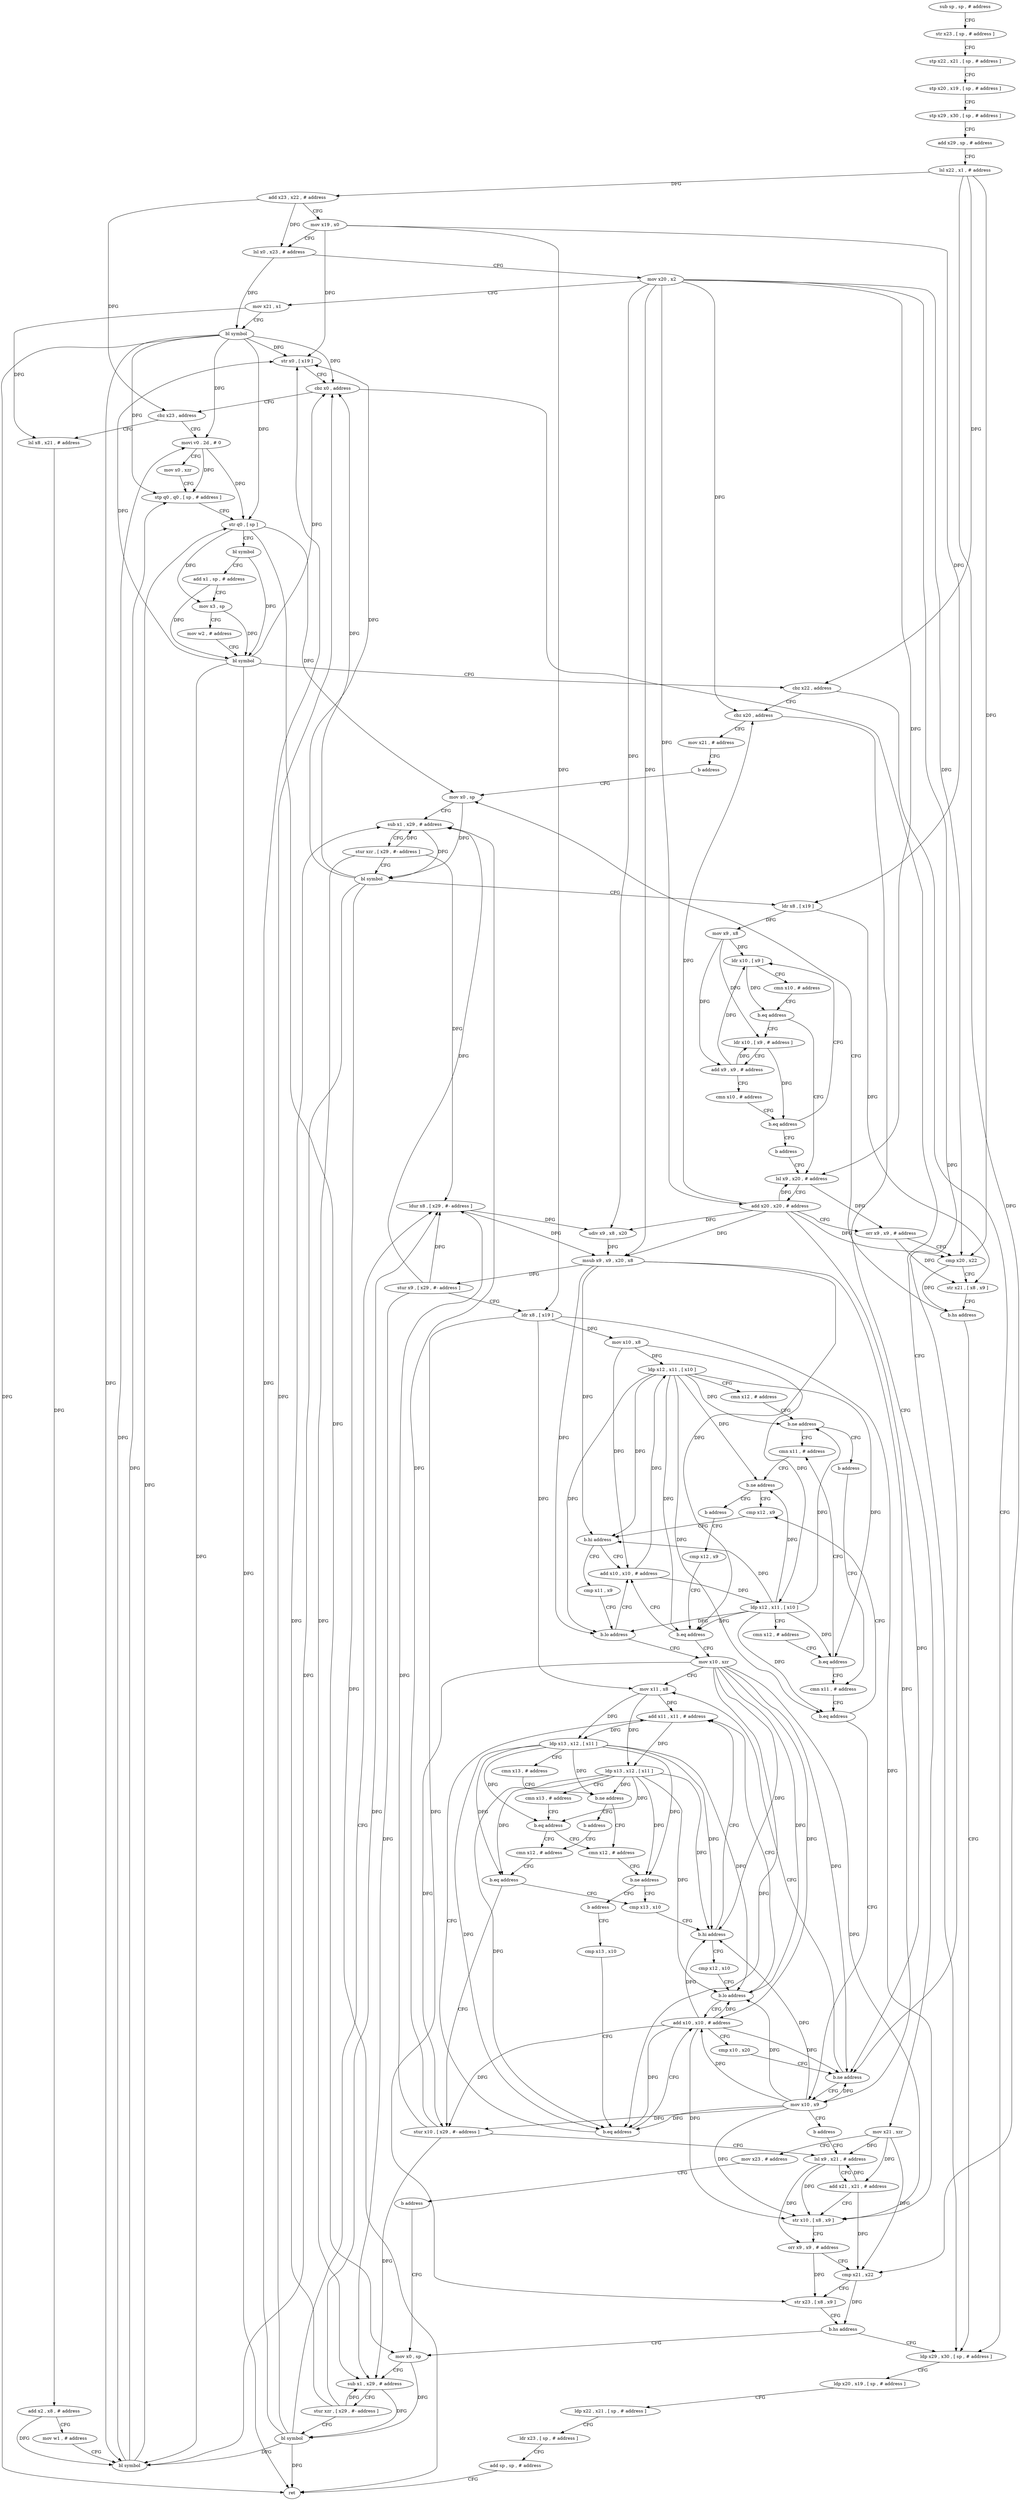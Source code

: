 digraph "func" {
"90624" [label = "sub sp , sp , # address" ]
"90628" [label = "str x23 , [ sp , # address ]" ]
"90632" [label = "stp x22 , x21 , [ sp , # address ]" ]
"90636" [label = "stp x20 , x19 , [ sp , # address ]" ]
"90640" [label = "stp x29 , x30 , [ sp , # address ]" ]
"90644" [label = "add x29 , sp , # address" ]
"90648" [label = "lsl x22 , x1 , # address" ]
"90652" [label = "add x23 , x22 , # address" ]
"90656" [label = "mov x19 , x0" ]
"90660" [label = "lsl x0 , x23 , # address" ]
"90664" [label = "mov x20 , x2" ]
"90668" [label = "mov x21 , x1" ]
"90672" [label = "bl symbol" ]
"90676" [label = "str x0 , [ x19 ]" ]
"90680" [label = "cbz x0 , address" ]
"91100" [label = "ldp x29 , x30 , [ sp , # address ]" ]
"90684" [label = "cbz x23 , address" ]
"91104" [label = "ldp x20 , x19 , [ sp , # address ]" ]
"91108" [label = "ldp x22 , x21 , [ sp , # address ]" ]
"91112" [label = "ldr x23 , [ sp , # address ]" ]
"91116" [label = "add sp , sp , # address" ]
"91120" [label = "ret" ]
"90704" [label = "movi v0 . 2d , # 0" ]
"90688" [label = "lsl x8 , x21 , # address" ]
"90708" [label = "mov x0 , xzr" ]
"90712" [label = "stp q0 , q0 , [ sp , # address ]" ]
"90716" [label = "str q0 , [ sp ]" ]
"90720" [label = "bl symbol" ]
"90724" [label = "add x1 , sp , # address" ]
"90728" [label = "mov x3 , sp" ]
"90732" [label = "mov w2 , # address" ]
"90736" [label = "bl symbol" ]
"90740" [label = "cbz x22 , address" ]
"90744" [label = "cbz x20 , address" ]
"90692" [label = "add x2 , x8 , # address" ]
"90696" [label = "mov w1 , # address" ]
"90700" [label = "bl symbol" ]
"91012" [label = "mov x21 , # address" ]
"90748" [label = "mov x21 , xzr" ]
"91016" [label = "b address" ]
"91044" [label = "mov x0 , sp" ]
"90752" [label = "mov x23 , # address" ]
"90756" [label = "b address" ]
"90792" [label = "mov x0 , sp" ]
"91048" [label = "sub x1 , x29 , # address" ]
"91052" [label = "stur xzr , [ x29 , #- address ]" ]
"91056" [label = "bl symbol" ]
"91060" [label = "ldr x8 , [ x19 ]" ]
"91064" [label = "mov x9 , x8" ]
"91068" [label = "ldr x10 , [ x9 ]" ]
"90796" [label = "sub x1 , x29 , # address" ]
"90800" [label = "stur xzr , [ x29 , #- address ]" ]
"90804" [label = "bl symbol" ]
"90808" [label = "ldur x8 , [ x29 , #- address ]" ]
"90812" [label = "udiv x9 , x8 , x20" ]
"90816" [label = "msub x9 , x9 , x20 , x8" ]
"90820" [label = "stur x9 , [ x29 , #- address ]" ]
"90824" [label = "ldr x8 , [ x19 ]" ]
"90828" [label = "mov x10 , x8" ]
"90832" [label = "ldp x12 , x11 , [ x10 ]" ]
"90836" [label = "cmn x12 , # address" ]
"90840" [label = "b.ne address" ]
"90872" [label = "cmn x11 , # address" ]
"90844" [label = "b address" ]
"91020" [label = "lsl x9 , x20 , # address" ]
"91024" [label = "add x20 , x20 , # address" ]
"91028" [label = "orr x9 , x9 , # address" ]
"91032" [label = "cmp x20 , x22" ]
"91036" [label = "str x21 , [ x8 , x9 ]" ]
"91040" [label = "b.hs address" ]
"91080" [label = "ldr x10 , [ x9 , # address ]" ]
"91084" [label = "add x9 , x9 , # address" ]
"91088" [label = "cmn x10 , # address" ]
"91092" [label = "b.eq address" ]
"91096" [label = "b address" ]
"90876" [label = "b.ne address" ]
"90892" [label = "cmp x12 , x9" ]
"90880" [label = "b address" ]
"90884" [label = "cmn x11 , # address" ]
"91072" [label = "cmn x10 , # address" ]
"91076" [label = "b.eq address" ]
"90896" [label = "b.hi address" ]
"90856" [label = "add x10 , x10 , # address" ]
"90900" [label = "cmp x11 , x9" ]
"90848" [label = "cmp x12 , x9" ]
"90888" [label = "b.eq address" ]
"91004" [label = "mov x10 , x9" ]
"90860" [label = "ldp x12 , x11 , [ x10 ]" ]
"90864" [label = "cmn x12 , # address" ]
"90868" [label = "b.eq address" ]
"90904" [label = "b.lo address" ]
"90908" [label = "mov x10 , xzr" ]
"90852" [label = "b.eq address" ]
"91008" [label = "b address" ]
"90764" [label = "lsl x9 , x21 , # address" ]
"90912" [label = "mov x11 , x8" ]
"90768" [label = "add x21 , x21 , # address" ]
"90772" [label = "str x10 , [ x8 , x9 ]" ]
"90776" [label = "orr x9 , x9 , # address" ]
"90780" [label = "cmp x21 , x22" ]
"90784" [label = "str x23 , [ x8 , x9 ]" ]
"90788" [label = "b.hs address" ]
"90956" [label = "cmn x12 , # address" ]
"90960" [label = "b.ne address" ]
"90976" [label = "cmp x13 , x10" ]
"90964" [label = "b address" ]
"90928" [label = "b address" ]
"90968" [label = "cmn x12 , # address" ]
"90980" [label = "b.hi address" ]
"90940" [label = "add x11 , x11 , # address" ]
"90984" [label = "cmp x12 , x10" ]
"90932" [label = "cmp x13 , x10" ]
"90972" [label = "b.eq address" ]
"90760" [label = "stur x10 , [ x29 , #- address ]" ]
"90944" [label = "ldp x13 , x12 , [ x11 ]" ]
"90948" [label = "cmn x13 , # address" ]
"90952" [label = "b.eq address" ]
"90988" [label = "b.lo address" ]
"90992" [label = "add x10 , x10 , # address" ]
"90936" [label = "b.eq address" ]
"90996" [label = "cmp x10 , x20" ]
"91000" [label = "b.ne address" ]
"90916" [label = "ldp x13 , x12 , [ x11 ]" ]
"90920" [label = "cmn x13 , # address" ]
"90924" [label = "b.ne address" ]
"90624" -> "90628" [ label = "CFG" ]
"90628" -> "90632" [ label = "CFG" ]
"90632" -> "90636" [ label = "CFG" ]
"90636" -> "90640" [ label = "CFG" ]
"90640" -> "90644" [ label = "CFG" ]
"90644" -> "90648" [ label = "CFG" ]
"90648" -> "90652" [ label = "DFG" ]
"90648" -> "90740" [ label = "DFG" ]
"90648" -> "91032" [ label = "DFG" ]
"90648" -> "90780" [ label = "DFG" ]
"90652" -> "90656" [ label = "CFG" ]
"90652" -> "90660" [ label = "DFG" ]
"90652" -> "90684" [ label = "DFG" ]
"90656" -> "90660" [ label = "CFG" ]
"90656" -> "90676" [ label = "DFG" ]
"90656" -> "91060" [ label = "DFG" ]
"90656" -> "90824" [ label = "DFG" ]
"90660" -> "90664" [ label = "CFG" ]
"90660" -> "90672" [ label = "DFG" ]
"90664" -> "90668" [ label = "CFG" ]
"90664" -> "90744" [ label = "DFG" ]
"90664" -> "90812" [ label = "DFG" ]
"90664" -> "90816" [ label = "DFG" ]
"90664" -> "91020" [ label = "DFG" ]
"90664" -> "91024" [ label = "DFG" ]
"90664" -> "91032" [ label = "DFG" ]
"90664" -> "91000" [ label = "DFG" ]
"90668" -> "90672" [ label = "CFG" ]
"90668" -> "90688" [ label = "DFG" ]
"90672" -> "90676" [ label = "DFG" ]
"90672" -> "90680" [ label = "DFG" ]
"90672" -> "91120" [ label = "DFG" ]
"90672" -> "90700" [ label = "DFG" ]
"90672" -> "90704" [ label = "DFG" ]
"90672" -> "90712" [ label = "DFG" ]
"90672" -> "90716" [ label = "DFG" ]
"90676" -> "90680" [ label = "CFG" ]
"90680" -> "91100" [ label = "CFG" ]
"90680" -> "90684" [ label = "CFG" ]
"91100" -> "91104" [ label = "CFG" ]
"90684" -> "90704" [ label = "CFG" ]
"90684" -> "90688" [ label = "CFG" ]
"91104" -> "91108" [ label = "CFG" ]
"91108" -> "91112" [ label = "CFG" ]
"91112" -> "91116" [ label = "CFG" ]
"91116" -> "91120" [ label = "CFG" ]
"90704" -> "90708" [ label = "CFG" ]
"90704" -> "90712" [ label = "DFG" ]
"90704" -> "90716" [ label = "DFG" ]
"90688" -> "90692" [ label = "DFG" ]
"90708" -> "90712" [ label = "CFG" ]
"90712" -> "90716" [ label = "CFG" ]
"90716" -> "90720" [ label = "CFG" ]
"90716" -> "90728" [ label = "DFG" ]
"90716" -> "91044" [ label = "DFG" ]
"90716" -> "90792" [ label = "DFG" ]
"90720" -> "90724" [ label = "CFG" ]
"90720" -> "90736" [ label = "DFG" ]
"90724" -> "90728" [ label = "CFG" ]
"90724" -> "90736" [ label = "DFG" ]
"90728" -> "90732" [ label = "CFG" ]
"90728" -> "90736" [ label = "DFG" ]
"90732" -> "90736" [ label = "CFG" ]
"90736" -> "90740" [ label = "CFG" ]
"90736" -> "90676" [ label = "DFG" ]
"90736" -> "90680" [ label = "DFG" ]
"90736" -> "91120" [ label = "DFG" ]
"90736" -> "90700" [ label = "DFG" ]
"90740" -> "91100" [ label = "CFG" ]
"90740" -> "90744" [ label = "CFG" ]
"90744" -> "91012" [ label = "CFG" ]
"90744" -> "90748" [ label = "CFG" ]
"90692" -> "90696" [ label = "CFG" ]
"90692" -> "90700" [ label = "DFG" ]
"90696" -> "90700" [ label = "CFG" ]
"90700" -> "90704" [ label = "DFG" ]
"90700" -> "90712" [ label = "DFG" ]
"90700" -> "90716" [ label = "DFG" ]
"91012" -> "91016" [ label = "CFG" ]
"90748" -> "90752" [ label = "CFG" ]
"90748" -> "90764" [ label = "DFG" ]
"90748" -> "90768" [ label = "DFG" ]
"90748" -> "90780" [ label = "DFG" ]
"91016" -> "91044" [ label = "CFG" ]
"91044" -> "91048" [ label = "CFG" ]
"91044" -> "91056" [ label = "DFG" ]
"90752" -> "90756" [ label = "CFG" ]
"90756" -> "90792" [ label = "CFG" ]
"90792" -> "90796" [ label = "CFG" ]
"90792" -> "90804" [ label = "DFG" ]
"91048" -> "91052" [ label = "CFG" ]
"91048" -> "91056" [ label = "DFG" ]
"91052" -> "91056" [ label = "CFG" ]
"91052" -> "91048" [ label = "DFG" ]
"91052" -> "90808" [ label = "DFG" ]
"91052" -> "90796" [ label = "DFG" ]
"91056" -> "91060" [ label = "CFG" ]
"91056" -> "90676" [ label = "DFG" ]
"91056" -> "90680" [ label = "DFG" ]
"91056" -> "91120" [ label = "DFG" ]
"91056" -> "90700" [ label = "DFG" ]
"91060" -> "91064" [ label = "DFG" ]
"91060" -> "91036" [ label = "DFG" ]
"91064" -> "91068" [ label = "DFG" ]
"91064" -> "91080" [ label = "DFG" ]
"91064" -> "91084" [ label = "DFG" ]
"91068" -> "91072" [ label = "CFG" ]
"91068" -> "91076" [ label = "DFG" ]
"90796" -> "90800" [ label = "CFG" ]
"90796" -> "90804" [ label = "DFG" ]
"90800" -> "90804" [ label = "CFG" ]
"90800" -> "91048" [ label = "DFG" ]
"90800" -> "90796" [ label = "DFG" ]
"90800" -> "90808" [ label = "DFG" ]
"90804" -> "90808" [ label = "CFG" ]
"90804" -> "90676" [ label = "DFG" ]
"90804" -> "90680" [ label = "DFG" ]
"90804" -> "91120" [ label = "DFG" ]
"90804" -> "90700" [ label = "DFG" ]
"90808" -> "90812" [ label = "DFG" ]
"90808" -> "90816" [ label = "DFG" ]
"90812" -> "90816" [ label = "DFG" ]
"90816" -> "90820" [ label = "DFG" ]
"90816" -> "90896" [ label = "DFG" ]
"90816" -> "90904" [ label = "DFG" ]
"90816" -> "90852" [ label = "DFG" ]
"90816" -> "91004" [ label = "DFG" ]
"90820" -> "90824" [ label = "CFG" ]
"90820" -> "91048" [ label = "DFG" ]
"90820" -> "90796" [ label = "DFG" ]
"90820" -> "90808" [ label = "DFG" ]
"90824" -> "90828" [ label = "DFG" ]
"90824" -> "90772" [ label = "DFG" ]
"90824" -> "90784" [ label = "DFG" ]
"90824" -> "90912" [ label = "DFG" ]
"90828" -> "90832" [ label = "DFG" ]
"90828" -> "90856" [ label = "DFG" ]
"90828" -> "90860" [ label = "DFG" ]
"90832" -> "90836" [ label = "CFG" ]
"90832" -> "90840" [ label = "DFG" ]
"90832" -> "90896" [ label = "DFG" ]
"90832" -> "90868" [ label = "DFG" ]
"90832" -> "90852" [ label = "DFG" ]
"90832" -> "90876" [ label = "DFG" ]
"90832" -> "90888" [ label = "DFG" ]
"90832" -> "90904" [ label = "DFG" ]
"90836" -> "90840" [ label = "CFG" ]
"90840" -> "90872" [ label = "CFG" ]
"90840" -> "90844" [ label = "CFG" ]
"90872" -> "90876" [ label = "CFG" ]
"90844" -> "90884" [ label = "CFG" ]
"91020" -> "91024" [ label = "CFG" ]
"91020" -> "91028" [ label = "DFG" ]
"91024" -> "91028" [ label = "CFG" ]
"91024" -> "90744" [ label = "DFG" ]
"91024" -> "90812" [ label = "DFG" ]
"91024" -> "90816" [ label = "DFG" ]
"91024" -> "91020" [ label = "DFG" ]
"91024" -> "91032" [ label = "DFG" ]
"91024" -> "91000" [ label = "DFG" ]
"91028" -> "91032" [ label = "CFG" ]
"91028" -> "91036" [ label = "DFG" ]
"91032" -> "91036" [ label = "CFG" ]
"91032" -> "91040" [ label = "DFG" ]
"91036" -> "91040" [ label = "CFG" ]
"91040" -> "91100" [ label = "CFG" ]
"91040" -> "91044" [ label = "CFG" ]
"91080" -> "91084" [ label = "CFG" ]
"91080" -> "91092" [ label = "DFG" ]
"91084" -> "91088" [ label = "CFG" ]
"91084" -> "91068" [ label = "DFG" ]
"91084" -> "91080" [ label = "DFG" ]
"91088" -> "91092" [ label = "CFG" ]
"91092" -> "91068" [ label = "CFG" ]
"91092" -> "91096" [ label = "CFG" ]
"91096" -> "91020" [ label = "CFG" ]
"90876" -> "90892" [ label = "CFG" ]
"90876" -> "90880" [ label = "CFG" ]
"90892" -> "90896" [ label = "CFG" ]
"90880" -> "90848" [ label = "CFG" ]
"90884" -> "90888" [ label = "CFG" ]
"91072" -> "91076" [ label = "CFG" ]
"91076" -> "91020" [ label = "CFG" ]
"91076" -> "91080" [ label = "CFG" ]
"90896" -> "90856" [ label = "CFG" ]
"90896" -> "90900" [ label = "CFG" ]
"90856" -> "90860" [ label = "DFG" ]
"90856" -> "90832" [ label = "DFG" ]
"90900" -> "90904" [ label = "CFG" ]
"90848" -> "90852" [ label = "CFG" ]
"90888" -> "91004" [ label = "CFG" ]
"90888" -> "90892" [ label = "CFG" ]
"91004" -> "91008" [ label = "CFG" ]
"91004" -> "90772" [ label = "DFG" ]
"91004" -> "90980" [ label = "DFG" ]
"91004" -> "90988" [ label = "DFG" ]
"91004" -> "90936" [ label = "DFG" ]
"91004" -> "90760" [ label = "DFG" ]
"91004" -> "90992" [ label = "DFG" ]
"91004" -> "91000" [ label = "DFG" ]
"90860" -> "90864" [ label = "CFG" ]
"90860" -> "90840" [ label = "DFG" ]
"90860" -> "90876" [ label = "DFG" ]
"90860" -> "90888" [ label = "DFG" ]
"90860" -> "90896" [ label = "DFG" ]
"90860" -> "90868" [ label = "DFG" ]
"90860" -> "90852" [ label = "DFG" ]
"90860" -> "90904" [ label = "DFG" ]
"90864" -> "90868" [ label = "CFG" ]
"90868" -> "90884" [ label = "CFG" ]
"90868" -> "90872" [ label = "CFG" ]
"90904" -> "90856" [ label = "CFG" ]
"90904" -> "90908" [ label = "CFG" ]
"90908" -> "90912" [ label = "CFG" ]
"90908" -> "90772" [ label = "DFG" ]
"90908" -> "90980" [ label = "DFG" ]
"90908" -> "90988" [ label = "DFG" ]
"90908" -> "90936" [ label = "DFG" ]
"90908" -> "90760" [ label = "DFG" ]
"90908" -> "90992" [ label = "DFG" ]
"90908" -> "91000" [ label = "DFG" ]
"90852" -> "90908" [ label = "CFG" ]
"90852" -> "90856" [ label = "CFG" ]
"91008" -> "90764" [ label = "CFG" ]
"90764" -> "90768" [ label = "CFG" ]
"90764" -> "90772" [ label = "DFG" ]
"90764" -> "90776" [ label = "DFG" ]
"90912" -> "90916" [ label = "DFG" ]
"90912" -> "90940" [ label = "DFG" ]
"90912" -> "90944" [ label = "DFG" ]
"90768" -> "90772" [ label = "CFG" ]
"90768" -> "90764" [ label = "DFG" ]
"90768" -> "90780" [ label = "DFG" ]
"90772" -> "90776" [ label = "CFG" ]
"90776" -> "90780" [ label = "CFG" ]
"90776" -> "90784" [ label = "DFG" ]
"90780" -> "90784" [ label = "CFG" ]
"90780" -> "90788" [ label = "DFG" ]
"90784" -> "90788" [ label = "CFG" ]
"90788" -> "91100" [ label = "CFG" ]
"90788" -> "90792" [ label = "CFG" ]
"90956" -> "90960" [ label = "CFG" ]
"90960" -> "90976" [ label = "CFG" ]
"90960" -> "90964" [ label = "CFG" ]
"90976" -> "90980" [ label = "CFG" ]
"90964" -> "90932" [ label = "CFG" ]
"90928" -> "90968" [ label = "CFG" ]
"90968" -> "90972" [ label = "CFG" ]
"90980" -> "90940" [ label = "CFG" ]
"90980" -> "90984" [ label = "CFG" ]
"90940" -> "90944" [ label = "DFG" ]
"90940" -> "90916" [ label = "DFG" ]
"90984" -> "90988" [ label = "CFG" ]
"90932" -> "90936" [ label = "CFG" ]
"90972" -> "90760" [ label = "CFG" ]
"90972" -> "90976" [ label = "CFG" ]
"90760" -> "90764" [ label = "CFG" ]
"90760" -> "91048" [ label = "DFG" ]
"90760" -> "90796" [ label = "DFG" ]
"90760" -> "90808" [ label = "DFG" ]
"90944" -> "90948" [ label = "CFG" ]
"90944" -> "90924" [ label = "DFG" ]
"90944" -> "90960" [ label = "DFG" ]
"90944" -> "90972" [ label = "DFG" ]
"90944" -> "90980" [ label = "DFG" ]
"90944" -> "90952" [ label = "DFG" ]
"90944" -> "90936" [ label = "DFG" ]
"90944" -> "90988" [ label = "DFG" ]
"90948" -> "90952" [ label = "CFG" ]
"90952" -> "90968" [ label = "CFG" ]
"90952" -> "90956" [ label = "CFG" ]
"90988" -> "90940" [ label = "CFG" ]
"90988" -> "90992" [ label = "CFG" ]
"90992" -> "90996" [ label = "CFG" ]
"90992" -> "90772" [ label = "DFG" ]
"90992" -> "90980" [ label = "DFG" ]
"90992" -> "90988" [ label = "DFG" ]
"90992" -> "90936" [ label = "DFG" ]
"90992" -> "90760" [ label = "DFG" ]
"90992" -> "91000" [ label = "DFG" ]
"90936" -> "90992" [ label = "CFG" ]
"90936" -> "90940" [ label = "CFG" ]
"90996" -> "91000" [ label = "CFG" ]
"91000" -> "90912" [ label = "CFG" ]
"91000" -> "91004" [ label = "CFG" ]
"90916" -> "90920" [ label = "CFG" ]
"90916" -> "90924" [ label = "DFG" ]
"90916" -> "90980" [ label = "DFG" ]
"90916" -> "90952" [ label = "DFG" ]
"90916" -> "90936" [ label = "DFG" ]
"90916" -> "90960" [ label = "DFG" ]
"90916" -> "90972" [ label = "DFG" ]
"90916" -> "90988" [ label = "DFG" ]
"90920" -> "90924" [ label = "CFG" ]
"90924" -> "90956" [ label = "CFG" ]
"90924" -> "90928" [ label = "CFG" ]
}
